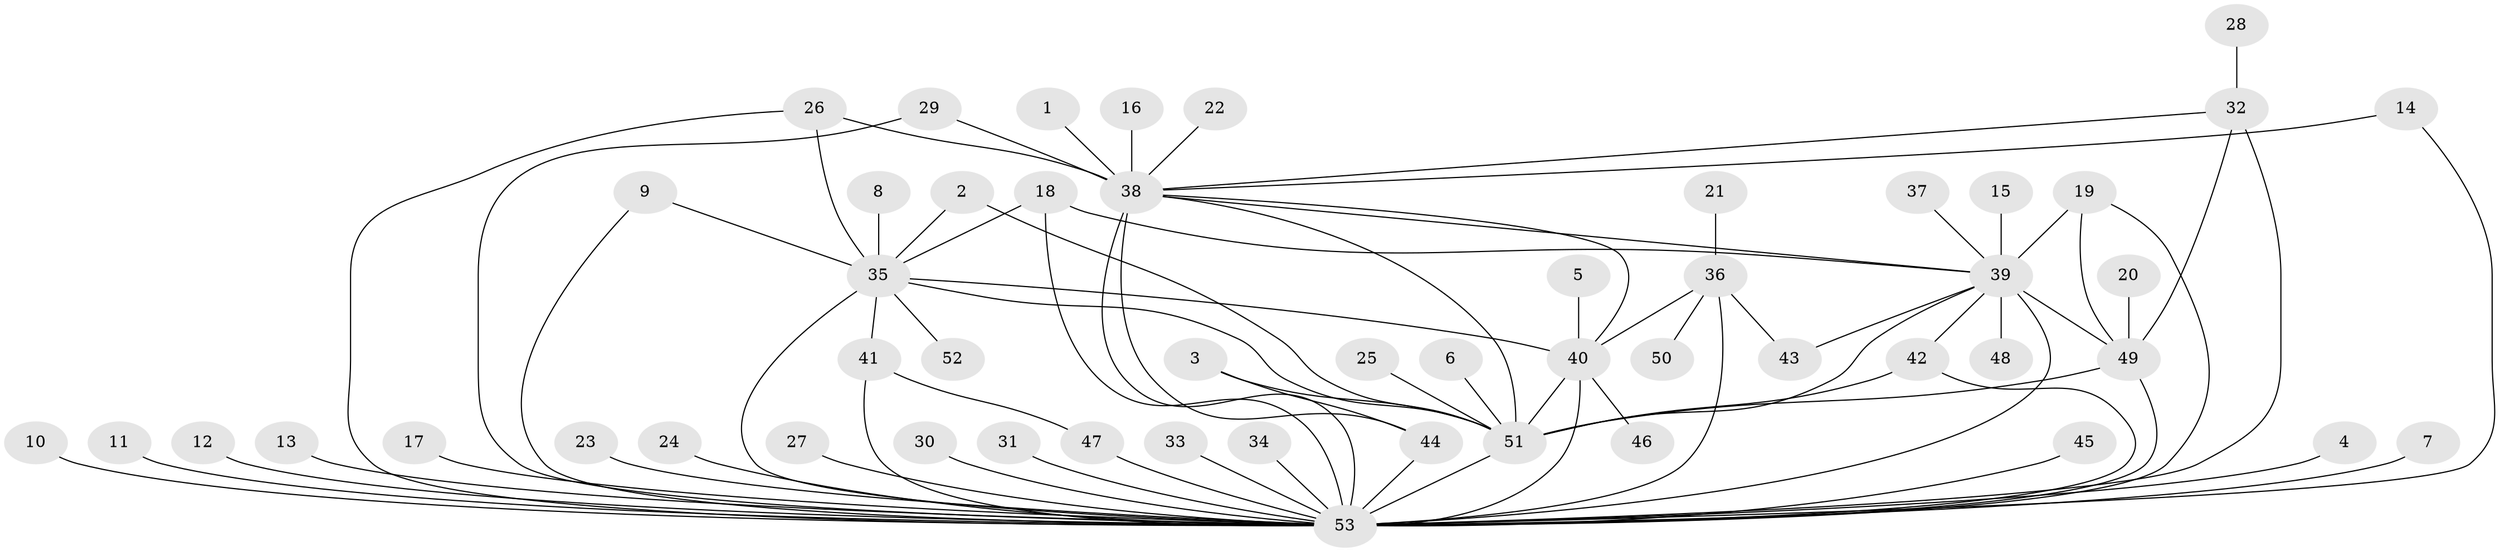 // original degree distribution, {19: 0.009433962264150943, 12: 0.009433962264150943, 42: 0.009433962264150943, 16: 0.009433962264150943, 4: 0.04716981132075472, 18: 0.009433962264150943, 11: 0.009433962264150943, 2: 0.25471698113207547, 3: 0.1320754716981132, 1: 0.4528301886792453, 10: 0.018867924528301886, 7: 0.018867924528301886, 6: 0.018867924528301886}
// Generated by graph-tools (version 1.1) at 2025/50/03/09/25 03:50:01]
// undirected, 53 vertices, 81 edges
graph export_dot {
graph [start="1"]
  node [color=gray90,style=filled];
  1;
  2;
  3;
  4;
  5;
  6;
  7;
  8;
  9;
  10;
  11;
  12;
  13;
  14;
  15;
  16;
  17;
  18;
  19;
  20;
  21;
  22;
  23;
  24;
  25;
  26;
  27;
  28;
  29;
  30;
  31;
  32;
  33;
  34;
  35;
  36;
  37;
  38;
  39;
  40;
  41;
  42;
  43;
  44;
  45;
  46;
  47;
  48;
  49;
  50;
  51;
  52;
  53;
  1 -- 38 [weight=1.0];
  2 -- 35 [weight=1.0];
  2 -- 51 [weight=1.0];
  3 -- 44 [weight=1.0];
  3 -- 51 [weight=1.0];
  4 -- 53 [weight=1.0];
  5 -- 40 [weight=1.0];
  6 -- 51 [weight=1.0];
  7 -- 53 [weight=1.0];
  8 -- 35 [weight=1.0];
  9 -- 35 [weight=1.0];
  9 -- 53 [weight=1.0];
  10 -- 53 [weight=1.0];
  11 -- 53 [weight=1.0];
  12 -- 53 [weight=1.0];
  13 -- 53 [weight=2.0];
  14 -- 38 [weight=1.0];
  14 -- 53 [weight=1.0];
  15 -- 39 [weight=1.0];
  16 -- 38 [weight=1.0];
  17 -- 53 [weight=1.0];
  18 -- 35 [weight=1.0];
  18 -- 39 [weight=1.0];
  18 -- 53 [weight=1.0];
  19 -- 39 [weight=1.0];
  19 -- 49 [weight=1.0];
  19 -- 53 [weight=1.0];
  20 -- 49 [weight=1.0];
  21 -- 36 [weight=1.0];
  22 -- 38 [weight=1.0];
  23 -- 53 [weight=1.0];
  24 -- 53 [weight=1.0];
  25 -- 51 [weight=1.0];
  26 -- 35 [weight=1.0];
  26 -- 38 [weight=1.0];
  26 -- 53 [weight=1.0];
  27 -- 53 [weight=1.0];
  28 -- 32 [weight=1.0];
  29 -- 38 [weight=1.0];
  29 -- 53 [weight=1.0];
  30 -- 53 [weight=1.0];
  31 -- 53 [weight=1.0];
  32 -- 38 [weight=1.0];
  32 -- 49 [weight=1.0];
  32 -- 53 [weight=1.0];
  33 -- 53 [weight=2.0];
  34 -- 53 [weight=1.0];
  35 -- 40 [weight=1.0];
  35 -- 41 [weight=1.0];
  35 -- 51 [weight=1.0];
  35 -- 52 [weight=1.0];
  35 -- 53 [weight=2.0];
  36 -- 40 [weight=2.0];
  36 -- 43 [weight=1.0];
  36 -- 50 [weight=1.0];
  36 -- 53 [weight=2.0];
  37 -- 39 [weight=1.0];
  38 -- 39 [weight=1.0];
  38 -- 40 [weight=1.0];
  38 -- 44 [weight=1.0];
  38 -- 51 [weight=1.0];
  38 -- 53 [weight=3.0];
  39 -- 42 [weight=1.0];
  39 -- 43 [weight=1.0];
  39 -- 48 [weight=1.0];
  39 -- 49 [weight=1.0];
  39 -- 51 [weight=1.0];
  39 -- 53 [weight=4.0];
  40 -- 46 [weight=1.0];
  40 -- 51 [weight=1.0];
  40 -- 53 [weight=2.0];
  41 -- 47 [weight=1.0];
  41 -- 53 [weight=1.0];
  42 -- 51 [weight=1.0];
  42 -- 53 [weight=1.0];
  44 -- 53 [weight=1.0];
  45 -- 53 [weight=1.0];
  47 -- 53 [weight=2.0];
  49 -- 51 [weight=1.0];
  49 -- 53 [weight=1.0];
  51 -- 53 [weight=3.0];
}

